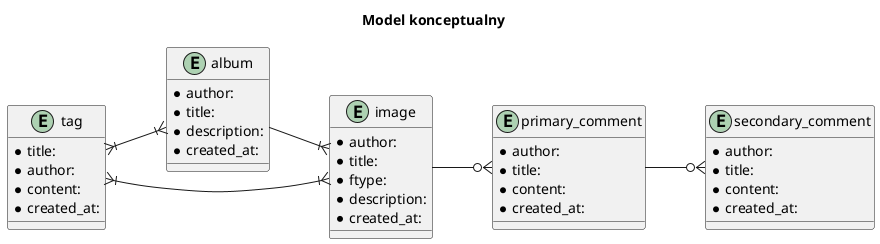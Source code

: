 @startuml

left to right direction
' Horizontal lines:
' Vertical lines: -->, <--, <-->, ->, -|{, <->
title Model konceptualny


entity album {
  * author:
  * title:
  * description:
  * created_at:
}

entity image {
  * author:
  * title:
  * ftype:
  * description:
  * created_at:
}

entity primary_comment{
  * author:
  * title:
  * content:
  * created_at:
}

entity secondary_comment{
  * author:
  * title:
  * content:
  * created_at:
}

entity tag{
  * title:
  * author:
  * content:
  * created_at:
}

album --|{ image
image   --o{ primary_comment
primary_comment --o{ secondary_comment

tag }|--|{ image
tag }|--|{ album

@enduml
